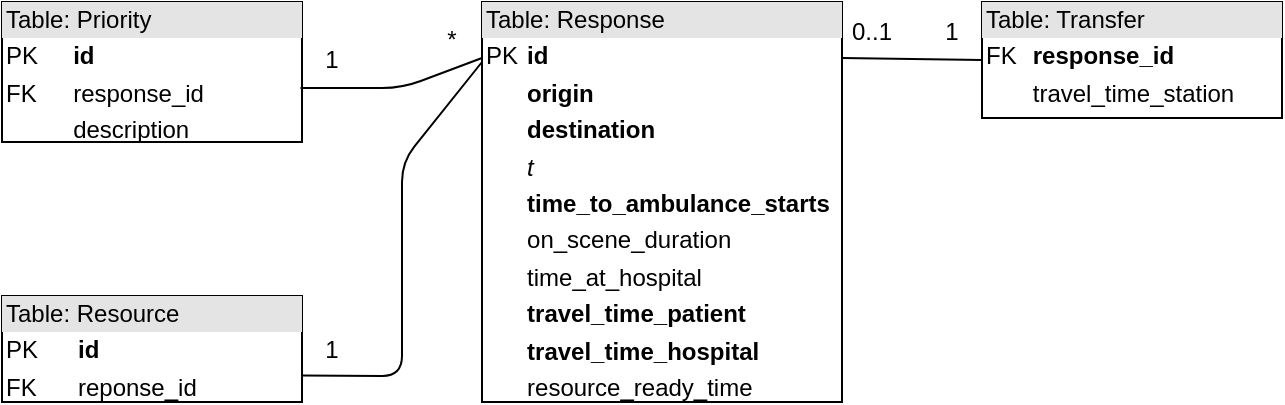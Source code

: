 <mxfile version="12.3.2" type="device" pages="1"><diagram id="NwQjBXzm_egFfH6iz95A" name="Page-1"><mxGraphModel dx="1102" dy="683" grid="1" gridSize="10" guides="1" tooltips="1" connect="1" arrows="1" fold="1" page="1" pageScale="1" pageWidth="850" pageHeight="1100" math="0" shadow="0"><root><mxCell id="0"/><mxCell id="1" parent="0"/><mxCell id="B0YwN70ELpUT9z8plQD4-1" value="&lt;div style=&quot;box-sizing: border-box ; width: 100% ; background: #e4e4e4 ; padding: 2px&quot;&gt;Table: Response&lt;/div&gt;&lt;table style=&quot;width: 100% ; font-size: 1em&quot; cellpadding=&quot;2&quot; cellspacing=&quot;0&quot;&gt;&lt;tbody&gt;&lt;tr&gt;&lt;td&gt;PK&lt;/td&gt;&lt;td&gt;&lt;b&gt;id&lt;/b&gt;&lt;/td&gt;&lt;/tr&gt;&lt;tr&gt;&lt;td&gt;&lt;br&gt;&lt;/td&gt;&lt;td&gt;&lt;b&gt;origin&lt;/b&gt;&lt;/td&gt;&lt;/tr&gt;&lt;tr&gt;&lt;td&gt;&lt;br&gt;&lt;/td&gt;&lt;td&gt;&lt;b&gt;destination&lt;/b&gt;&lt;/td&gt;&lt;/tr&gt;&lt;tr&gt;&lt;td&gt;&lt;br&gt;&lt;/td&gt;&lt;td&gt;&lt;i&gt;t&lt;/i&gt;&lt;/td&gt;&lt;/tr&gt;&lt;tr&gt;&lt;td&gt;&lt;br&gt;&lt;/td&gt;&lt;td&gt;&lt;b&gt;time_to_ambulance_starts&lt;/b&gt;&lt;/td&gt;&lt;/tr&gt;&lt;tr&gt;&lt;td&gt;&lt;br&gt;&lt;/td&gt;&lt;td&gt;on_scene_duration&lt;/td&gt;&lt;/tr&gt;&lt;tr&gt;&lt;td&gt;&lt;br&gt;&lt;/td&gt;&lt;td&gt;time_at_hospital&lt;/td&gt;&lt;/tr&gt;&lt;tr&gt;&lt;td&gt;&lt;br&gt;&lt;/td&gt;&lt;td&gt;&lt;b&gt;travel_time_patient&lt;/b&gt;&lt;/td&gt;&lt;/tr&gt;&lt;tr&gt;&lt;td&gt;&lt;br&gt;&lt;/td&gt;&lt;td&gt;&lt;b&gt;travel_time_hospital&lt;/b&gt;&lt;/td&gt;&lt;/tr&gt;&lt;tr&gt;&lt;td&gt;&lt;br&gt;&lt;/td&gt;&lt;td&gt;resource_ready_time&lt;/td&gt;&lt;/tr&gt;&lt;/tbody&gt;&lt;/table&gt;" style="verticalAlign=top;align=left;overflow=fill;html=1;" parent="1" vertex="1"><mxGeometry x="340" y="30" width="180" height="200" as="geometry"/></mxCell><mxCell id="B0YwN70ELpUT9z8plQD4-2" value="&lt;div style=&quot;box-sizing: border-box ; width: 100% ; background: #e4e4e4 ; padding: 2px&quot;&gt;Table: Priority&lt;/div&gt;&lt;table style=&quot;width: 100% ; font-size: 1em&quot; cellpadding=&quot;2&quot; cellspacing=&quot;0&quot;&gt;&lt;tbody&gt;&lt;tr&gt;&lt;td&gt;PK&lt;/td&gt;&lt;td&gt;&lt;b&gt;id&lt;/b&gt;&lt;/td&gt;&lt;/tr&gt;&lt;tr&gt;&lt;td&gt;FK&lt;/td&gt;&lt;td&gt;response_id&lt;/td&gt;&lt;/tr&gt;&lt;tr&gt;&lt;td&gt;&lt;br&gt;&lt;/td&gt;&lt;td&gt;description&lt;/td&gt;&lt;/tr&gt;&lt;/tbody&gt;&lt;/table&gt;" style="verticalAlign=top;align=left;overflow=fill;html=1;" parent="1" vertex="1"><mxGeometry x="100" y="30" width="150" height="70" as="geometry"/></mxCell><mxCell id="B0YwN70ELpUT9z8plQD4-3" value="&lt;div style=&quot;box-sizing: border-box ; width: 100% ; background: #e4e4e4 ; padding: 2px&quot;&gt;Table: Transfer&lt;/div&gt;&lt;table style=&quot;width: 100% ; font-size: 1em&quot; cellpadding=&quot;2&quot; cellspacing=&quot;0&quot;&gt;&lt;tbody&gt;&lt;tr&gt;&lt;td&gt;FK&lt;/td&gt;&lt;td&gt;&lt;b&gt;response_id&lt;/b&gt;&lt;/td&gt;&lt;/tr&gt;&lt;tr&gt;&lt;td&gt;&lt;br&gt;&lt;/td&gt;&lt;td&gt;travel_time_station&lt;/td&gt;&lt;/tr&gt;&lt;tr&gt;&lt;td&gt;&lt;br&gt;&lt;/td&gt;&lt;td&gt;&lt;/td&gt;&lt;/tr&gt;&lt;/tbody&gt;&lt;/table&gt;" style="verticalAlign=top;align=left;overflow=fill;html=1;" parent="1" vertex="1"><mxGeometry x="590" y="30" width="150" height="58" as="geometry"/></mxCell><mxCell id="B0YwN70ELpUT9z8plQD4-4" value="&lt;div style=&quot;box-sizing: border-box ; width: 100% ; background: #e4e4e4 ; padding: 2px&quot;&gt;Table: Resource&lt;/div&gt;&lt;table style=&quot;width: 100% ; font-size: 1em&quot; cellpadding=&quot;2&quot; cellspacing=&quot;0&quot;&gt;&lt;tbody&gt;&lt;tr&gt;&lt;td&gt;PK&lt;/td&gt;&lt;td&gt;&lt;b&gt;id&lt;/b&gt;&lt;/td&gt;&lt;/tr&gt;&lt;tr&gt;&lt;td&gt;FK&lt;/td&gt;&lt;td&gt;reponse_id&lt;/td&gt;&lt;/tr&gt;&lt;tr&gt;&lt;td&gt;&lt;/td&gt;&lt;td&gt;&lt;/td&gt;&lt;/tr&gt;&lt;/tbody&gt;&lt;/table&gt;" style="verticalAlign=top;align=left;overflow=fill;html=1;" parent="1" vertex="1"><mxGeometry x="100" y="177" width="150" height="53" as="geometry"/></mxCell><mxCell id="B0YwN70ELpUT9z8plQD4-9" value="" style="endArrow=none;html=1;entryX=0.995;entryY=0.614;entryDx=0;entryDy=0;entryPerimeter=0;exitX=0;exitY=0.14;exitDx=0;exitDy=0;exitPerimeter=0;" parent="1" source="B0YwN70ELpUT9z8plQD4-1" target="B0YwN70ELpUT9z8plQD4-2" edge="1"><mxGeometry width="50" height="50" relative="1" as="geometry"><mxPoint x="360" y="60" as="sourcePoint"/><mxPoint x="501" y="49.5" as="targetPoint"/><Array as="points"><mxPoint x="300" y="73"/></Array></mxGeometry></mxCell><mxCell id="SYS5sdpAYK8azX8-9jCI-1" value="" style="endArrow=none;html=1;entryX=0;entryY=0.5;entryDx=0;entryDy=0;" edge="1" parent="1" target="B0YwN70ELpUT9z8plQD4-3"><mxGeometry width="50" height="50" relative="1" as="geometry"><mxPoint x="520" y="58" as="sourcePoint"/><mxPoint x="259" y="82.98" as="targetPoint"/><Array as="points"/></mxGeometry></mxCell><mxCell id="SYS5sdpAYK8azX8-9jCI-2" value="" style="endArrow=none;html=1;entryX=1;entryY=0.75;entryDx=0;entryDy=0;exitX=0;exitY=0.15;exitDx=0;exitDy=0;exitPerimeter=0;" edge="1" parent="1" source="B0YwN70ELpUT9z8plQD4-1" target="B0YwN70ELpUT9z8plQD4-4"><mxGeometry width="50" height="50" relative="1" as="geometry"><mxPoint x="370" y="70" as="sourcePoint"/><mxPoint x="260" y="156" as="targetPoint"/><Array as="points"><mxPoint x="300" y="110"/><mxPoint x="300" y="217"/></Array></mxGeometry></mxCell><mxCell id="SYS5sdpAYK8azX8-9jCI-3" value="1" style="text;html=1;strokeColor=none;fillColor=none;align=center;verticalAlign=middle;whiteSpace=wrap;rounded=0;" vertex="1" parent="1"><mxGeometry x="250" y="49" width="30" height="20" as="geometry"/></mxCell><mxCell id="SYS5sdpAYK8azX8-9jCI-4" value="*" style="text;html=1;strokeColor=none;fillColor=none;align=center;verticalAlign=middle;whiteSpace=wrap;rounded=0;" vertex="1" parent="1"><mxGeometry x="310" y="39" width="30" height="20" as="geometry"/></mxCell><mxCell id="SYS5sdpAYK8azX8-9jCI-5" value="1" style="text;html=1;strokeColor=none;fillColor=none;align=center;verticalAlign=middle;whiteSpace=wrap;rounded=0;" vertex="1" parent="1"><mxGeometry x="250" y="193.5" width="30" height="20" as="geometry"/></mxCell><mxCell id="SYS5sdpAYK8azX8-9jCI-6" value="1" style="text;html=1;strokeColor=none;fillColor=none;align=center;verticalAlign=middle;whiteSpace=wrap;rounded=0;" vertex="1" parent="1"><mxGeometry x="560" y="35" width="30" height="20" as="geometry"/></mxCell><mxCell id="SYS5sdpAYK8azX8-9jCI-7" value="0..1" style="text;html=1;strokeColor=none;fillColor=none;align=center;verticalAlign=middle;whiteSpace=wrap;rounded=0;" vertex="1" parent="1"><mxGeometry x="520" y="35" width="30" height="20" as="geometry"/></mxCell></root></mxGraphModel></diagram></mxfile>